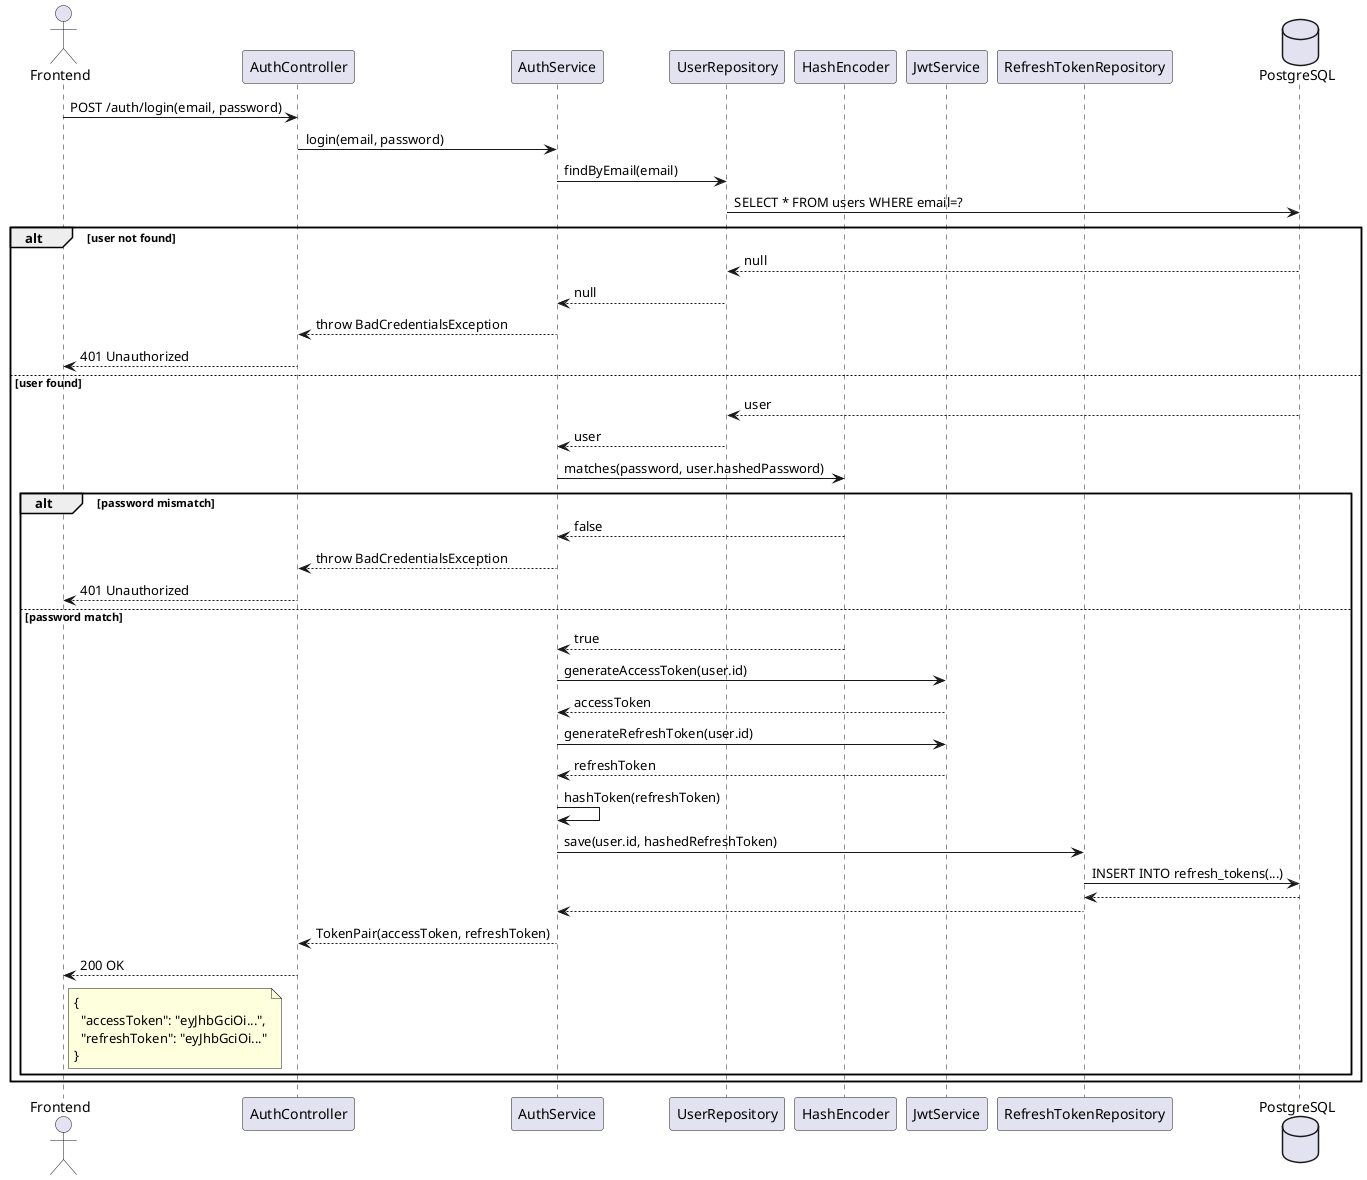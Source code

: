 @startuml
actor "Frontend" as FE
participant "AuthController" as AC
participant "AuthService" as AS
participant "UserRepository" as UR
participant "HashEncoder" as HE
participant "JwtService" as JS
participant "RefreshTokenRepository" as RTR
database "PostgreSQL" as DB

FE -> AC: POST /auth/login(email, password)
AC -> AS: login(email, password)

AS -> UR: findByEmail(email)
UR -> DB: SELECT * FROM users WHERE email=?
alt user not found
    DB --> UR: null
    UR --> AS: null
    AS --> AC: throw BadCredentialsException
    AC --> FE: 401 Unauthorized
else user found
    DB --> UR: user
    UR --> AS: user
    AS -> HE: matches(password, user.hashedPassword)
    alt password mismatch
        HE --> AS: false
        AS --> AC: throw BadCredentialsException
        AC --> FE: 401 Unauthorized
    else password match
        HE --> AS: true
        AS -> JS: generateAccessToken(user.id)
        JS --> AS: accessToken
        AS -> JS: generateRefreshToken(user.id)
        JS --> AS: refreshToken
        AS -> AS: hashToken(refreshToken)
        AS -> RTR: save(user.id, hashedRefreshToken)
        RTR -> DB: INSERT INTO refresh_tokens(...)
        DB --> RTR
        RTR --> AS
        AS --> AC: TokenPair(accessToken, refreshToken)
        AC --> FE: 200 OK
            note right of FE
                {
                  "accessToken": "eyJhbGciOi...",
                  "refreshToken": "eyJhbGciOi..."
                }
            end note
    end
end
@enduml
